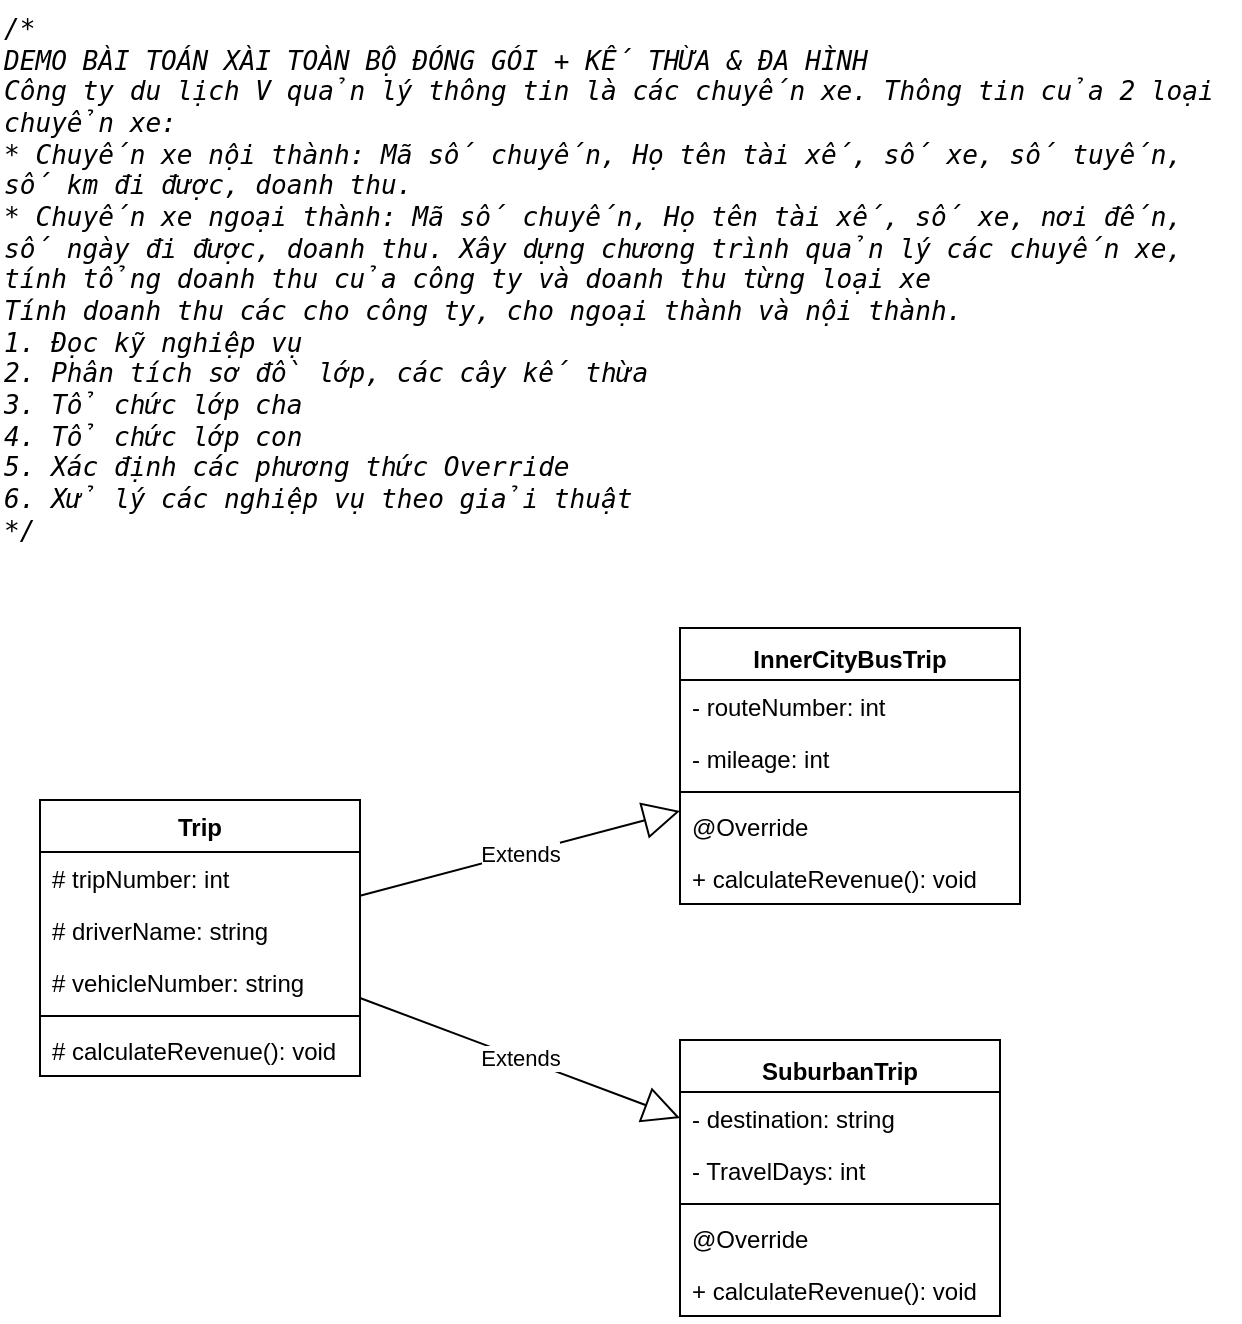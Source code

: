 <mxfile version="21.6.6" type="device">
  <diagram name="Page-1" id="C_LaiuJHd1A2VmJooze7">
    <mxGraphModel dx="880" dy="1647" grid="1" gridSize="10" guides="1" tooltips="1" connect="1" arrows="1" fold="1" page="1" pageScale="1" pageWidth="827" pageHeight="1169" math="0" shadow="0">
      <root>
        <mxCell id="0" />
        <mxCell id="1" parent="0" />
        <mxCell id="k2B3STsc0Cwn0S1hVH-o-1" value="&lt;div style=&quot;background-color: rgb(255, 255, 255); font-family: &amp;quot;JetBrains Mono&amp;quot;, monospace; font-size: 9.8pt;&quot;&gt;&lt;span style=&quot;font-style: italic;&quot;&gt;/*&lt;br&gt;&lt;/span&gt;&lt;span style=&quot;font-style: italic;&quot;&gt;DEMO BÀI TOÁN XÀI TOÀN BỘ ĐÓNG GÓI + KẾ THỪA &amp;amp; ĐA HÌNH&lt;br&gt;&lt;/span&gt;&lt;span style=&quot;font-style: italic;&quot;&gt;        Công ty du lịch V quản lý thông tin là các chuyến xe. Thông tin của 2 loại chuyển xe:&lt;br&gt;&lt;/span&gt;&lt;span style=&quot;font-style: italic;&quot;&gt;        * Chuyến xe nội thành: Mã số chuyến, Họ tên tài xế, số xe, số tuyến, số km đi được, doanh thu.&lt;br&gt;&lt;/span&gt;&lt;span style=&quot;font-style: italic;&quot;&gt;        * Chuyến xe ngoại thành: Mã số chuyến, Họ tên tài xế, số xe, nơi đến, số ngày đi được, doanh thu. Xây dựng chương trình quản lý các chuyến xe, tính tổng doanh thu của công ty và doanh thu từng loại xe&lt;br&gt;&lt;/span&gt;&lt;span style=&quot;font-style: italic;&quot;&gt;        Tính doanh thu các cho công ty, cho ngoại thành và nội thành.&lt;br&gt;&lt;/span&gt;&lt;span style=&quot;font-style: italic;&quot;&gt;        1. Đọc kỹ nghiệp vụ&lt;br&gt;&lt;/span&gt;&lt;span style=&quot;font-style: italic;&quot;&gt;        2. Phân tích sơ đồ lớp, các cây kế thừa&lt;br&gt;3. Tổ chức lớp cha&lt;br&gt;&lt;/span&gt;&lt;span style=&quot;font-style: italic;&quot;&gt;        4. Tổ chức lớp con&lt;/span&gt;&lt;span style=&quot;font-style: italic;&quot;&gt;&lt;br&gt;&lt;/span&gt;&lt;span style=&quot;font-style: italic;&quot;&gt;        5. Xác định các phương thức Override &lt;br&gt;6. Xử lý các nghiệp vụ theo giải thuật&lt;br&gt;&lt;/span&gt;&lt;span style=&quot;font-style: italic;&quot;&gt;*/&lt;/span&gt;&lt;/div&gt;" style="text;whiteSpace=wrap;html=1;strokeColor=none;fontColor=#000000;" vertex="1" parent="1">
          <mxGeometry x="90" y="-40" width="620" height="260" as="geometry" />
        </mxCell>
        <mxCell id="k2B3STsc0Cwn0S1hVH-o-2" value="Trip" style="swimlane;fontStyle=1;align=center;verticalAlign=top;childLayout=stackLayout;horizontal=1;startSize=26;horizontalStack=0;resizeParent=1;resizeParentMax=0;resizeLast=0;collapsible=1;marginBottom=0;whiteSpace=wrap;html=1;" vertex="1" parent="1">
          <mxGeometry x="110" y="360" width="160" height="138" as="geometry" />
        </mxCell>
        <mxCell id="k2B3STsc0Cwn0S1hVH-o-3" value="# tripNumber: int" style="text;strokeColor=none;fillColor=none;align=left;verticalAlign=top;spacingLeft=4;spacingRight=4;overflow=hidden;rotatable=0;points=[[0,0.5],[1,0.5]];portConstraint=eastwest;whiteSpace=wrap;html=1;" vertex="1" parent="k2B3STsc0Cwn0S1hVH-o-2">
          <mxGeometry y="26" width="160" height="26" as="geometry" />
        </mxCell>
        <mxCell id="k2B3STsc0Cwn0S1hVH-o-5" value="# driverName: string" style="text;strokeColor=none;fillColor=none;align=left;verticalAlign=top;spacingLeft=4;spacingRight=4;overflow=hidden;rotatable=0;points=[[0,0.5],[1,0.5]];portConstraint=eastwest;whiteSpace=wrap;html=1;" vertex="1" parent="k2B3STsc0Cwn0S1hVH-o-2">
          <mxGeometry y="52" width="160" height="26" as="geometry" />
        </mxCell>
        <mxCell id="k2B3STsc0Cwn0S1hVH-o-24" value="# vehicleNumber: string" style="text;strokeColor=none;fillColor=none;align=left;verticalAlign=top;spacingLeft=4;spacingRight=4;overflow=hidden;rotatable=0;points=[[0,0.5],[1,0.5]];portConstraint=eastwest;whiteSpace=wrap;html=1;" vertex="1" parent="k2B3STsc0Cwn0S1hVH-o-2">
          <mxGeometry y="78" width="160" height="26" as="geometry" />
        </mxCell>
        <mxCell id="k2B3STsc0Cwn0S1hVH-o-4" value="" style="line;strokeWidth=1;fillColor=none;align=left;verticalAlign=middle;spacingTop=-1;spacingLeft=3;spacingRight=3;rotatable=0;labelPosition=right;points=[];portConstraint=eastwest;strokeColor=inherit;" vertex="1" parent="k2B3STsc0Cwn0S1hVH-o-2">
          <mxGeometry y="104" width="160" height="8" as="geometry" />
        </mxCell>
        <mxCell id="k2B3STsc0Cwn0S1hVH-o-6" value="# calculateRevenue(): void" style="text;strokeColor=none;fillColor=none;align=left;verticalAlign=top;spacingLeft=4;spacingRight=4;overflow=hidden;rotatable=0;points=[[0,0.5],[1,0.5]];portConstraint=eastwest;whiteSpace=wrap;html=1;" vertex="1" parent="k2B3STsc0Cwn0S1hVH-o-2">
          <mxGeometry y="112" width="160" height="26" as="geometry" />
        </mxCell>
        <mxCell id="k2B3STsc0Cwn0S1hVH-o-8" value="InnerCityBusTrip&lt;span style=&quot;color: rgb(255, 255, 255); font-family: &amp;quot;Söhne Mono&amp;quot;, Monaco, &amp;quot;Andale Mono&amp;quot;, &amp;quot;Ubuntu Mono&amp;quot;, monospace; font-size: 14px; font-weight: 400; text-align: left; background-color: rgb(0, 0, 0);&quot;&gt; &lt;/span&gt;" style="swimlane;fontStyle=1;align=center;verticalAlign=top;childLayout=stackLayout;horizontal=1;startSize=26;horizontalStack=0;resizeParent=1;resizeParentMax=0;resizeLast=0;collapsible=1;marginBottom=0;whiteSpace=wrap;html=1;" vertex="1" parent="1">
          <mxGeometry x="430" y="274" width="170" height="138" as="geometry" />
        </mxCell>
        <mxCell id="k2B3STsc0Cwn0S1hVH-o-9" value="- routeNumber: int" style="text;strokeColor=none;fillColor=none;align=left;verticalAlign=top;spacingLeft=4;spacingRight=4;overflow=hidden;rotatable=0;points=[[0,0.5],[1,0.5]];portConstraint=eastwest;whiteSpace=wrap;html=1;" vertex="1" parent="k2B3STsc0Cwn0S1hVH-o-8">
          <mxGeometry y="26" width="170" height="26" as="geometry" />
        </mxCell>
        <mxCell id="k2B3STsc0Cwn0S1hVH-o-13" value="- mileage: int" style="text;strokeColor=none;fillColor=none;align=left;verticalAlign=top;spacingLeft=4;spacingRight=4;overflow=hidden;rotatable=0;points=[[0,0.5],[1,0.5]];portConstraint=eastwest;whiteSpace=wrap;html=1;" vertex="1" parent="k2B3STsc0Cwn0S1hVH-o-8">
          <mxGeometry y="52" width="170" height="26" as="geometry" />
        </mxCell>
        <mxCell id="k2B3STsc0Cwn0S1hVH-o-10" value="" style="line;strokeWidth=1;fillColor=none;align=left;verticalAlign=middle;spacingTop=-1;spacingLeft=3;spacingRight=3;rotatable=0;labelPosition=right;points=[];portConstraint=eastwest;strokeColor=inherit;" vertex="1" parent="k2B3STsc0Cwn0S1hVH-o-8">
          <mxGeometry y="78" width="170" height="8" as="geometry" />
        </mxCell>
        <mxCell id="k2B3STsc0Cwn0S1hVH-o-11" value="@Override" style="text;strokeColor=none;fillColor=none;align=left;verticalAlign=top;spacingLeft=4;spacingRight=4;overflow=hidden;rotatable=0;points=[[0,0.5],[1,0.5]];portConstraint=eastwest;whiteSpace=wrap;html=1;" vertex="1" parent="k2B3STsc0Cwn0S1hVH-o-8">
          <mxGeometry y="86" width="170" height="26" as="geometry" />
        </mxCell>
        <mxCell id="k2B3STsc0Cwn0S1hVH-o-22" value="+&amp;nbsp;calculateRevenue(): void" style="text;strokeColor=none;fillColor=none;align=left;verticalAlign=top;spacingLeft=4;spacingRight=4;overflow=hidden;rotatable=0;points=[[0,0.5],[1,0.5]];portConstraint=eastwest;whiteSpace=wrap;html=1;" vertex="1" parent="k2B3STsc0Cwn0S1hVH-o-8">
          <mxGeometry y="112" width="170" height="26" as="geometry" />
        </mxCell>
        <mxCell id="k2B3STsc0Cwn0S1hVH-o-12" value="Extends" style="endArrow=block;endSize=16;endFill=0;html=1;rounded=0;" edge="1" parent="1" source="k2B3STsc0Cwn0S1hVH-o-2" target="k2B3STsc0Cwn0S1hVH-o-8">
          <mxGeometry x="0.005" width="160" relative="1" as="geometry">
            <mxPoint x="260" y="390" as="sourcePoint" />
            <mxPoint x="420" y="390" as="targetPoint" />
            <mxPoint as="offset" />
          </mxGeometry>
        </mxCell>
        <mxCell id="k2B3STsc0Cwn0S1hVH-o-15" value="SuburbanTrip&lt;span style=&quot;color: rgb(255, 255, 255); font-family: &amp;quot;Söhne Mono&amp;quot;, Monaco, &amp;quot;Andale Mono&amp;quot;, &amp;quot;Ubuntu Mono&amp;quot;, monospace; font-size: 14px; font-weight: 400; text-align: left; background-color: rgb(0, 0, 0);&quot;&gt; &lt;/span&gt;" style="swimlane;fontStyle=1;align=center;verticalAlign=top;childLayout=stackLayout;horizontal=1;startSize=26;horizontalStack=0;resizeParent=1;resizeParentMax=0;resizeLast=0;collapsible=1;marginBottom=0;whiteSpace=wrap;html=1;" vertex="1" parent="1">
          <mxGeometry x="430" y="480" width="160" height="138" as="geometry" />
        </mxCell>
        <mxCell id="k2B3STsc0Cwn0S1hVH-o-16" value="- destination: string" style="text;strokeColor=none;fillColor=none;align=left;verticalAlign=top;spacingLeft=4;spacingRight=4;overflow=hidden;rotatable=0;points=[[0,0.5],[1,0.5]];portConstraint=eastwest;whiteSpace=wrap;html=1;" vertex="1" parent="k2B3STsc0Cwn0S1hVH-o-15">
          <mxGeometry y="26" width="160" height="26" as="geometry" />
        </mxCell>
        <mxCell id="k2B3STsc0Cwn0S1hVH-o-19" value="- TravelDays: int" style="text;strokeColor=none;fillColor=none;align=left;verticalAlign=top;spacingLeft=4;spacingRight=4;overflow=hidden;rotatable=0;points=[[0,0.5],[1,0.5]];portConstraint=eastwest;whiteSpace=wrap;html=1;" vertex="1" parent="k2B3STsc0Cwn0S1hVH-o-15">
          <mxGeometry y="52" width="160" height="26" as="geometry" />
        </mxCell>
        <mxCell id="k2B3STsc0Cwn0S1hVH-o-17" value="" style="line;strokeWidth=1;fillColor=none;align=left;verticalAlign=middle;spacingTop=-1;spacingLeft=3;spacingRight=3;rotatable=0;labelPosition=right;points=[];portConstraint=eastwest;strokeColor=inherit;" vertex="1" parent="k2B3STsc0Cwn0S1hVH-o-15">
          <mxGeometry y="78" width="160" height="8" as="geometry" />
        </mxCell>
        <mxCell id="k2B3STsc0Cwn0S1hVH-o-18" value="@Override" style="text;strokeColor=none;fillColor=none;align=left;verticalAlign=top;spacingLeft=4;spacingRight=4;overflow=hidden;rotatable=0;points=[[0,0.5],[1,0.5]];portConstraint=eastwest;whiteSpace=wrap;html=1;" vertex="1" parent="k2B3STsc0Cwn0S1hVH-o-15">
          <mxGeometry y="86" width="160" height="26" as="geometry" />
        </mxCell>
        <mxCell id="k2B3STsc0Cwn0S1hVH-o-23" value="+&amp;nbsp;calculateRevenue(): void" style="text;strokeColor=none;fillColor=none;align=left;verticalAlign=top;spacingLeft=4;spacingRight=4;overflow=hidden;rotatable=0;points=[[0,0.5],[1,0.5]];portConstraint=eastwest;whiteSpace=wrap;html=1;" vertex="1" parent="k2B3STsc0Cwn0S1hVH-o-15">
          <mxGeometry y="112" width="160" height="26" as="geometry" />
        </mxCell>
        <mxCell id="k2B3STsc0Cwn0S1hVH-o-20" value="Extends" style="endArrow=block;endSize=16;endFill=0;html=1;rounded=0;" edge="1" parent="1" source="k2B3STsc0Cwn0S1hVH-o-2" target="k2B3STsc0Cwn0S1hVH-o-15">
          <mxGeometry width="160" relative="1" as="geometry">
            <mxPoint x="250" y="420" as="sourcePoint" />
            <mxPoint x="410" y="420" as="targetPoint" />
          </mxGeometry>
        </mxCell>
      </root>
    </mxGraphModel>
  </diagram>
</mxfile>
